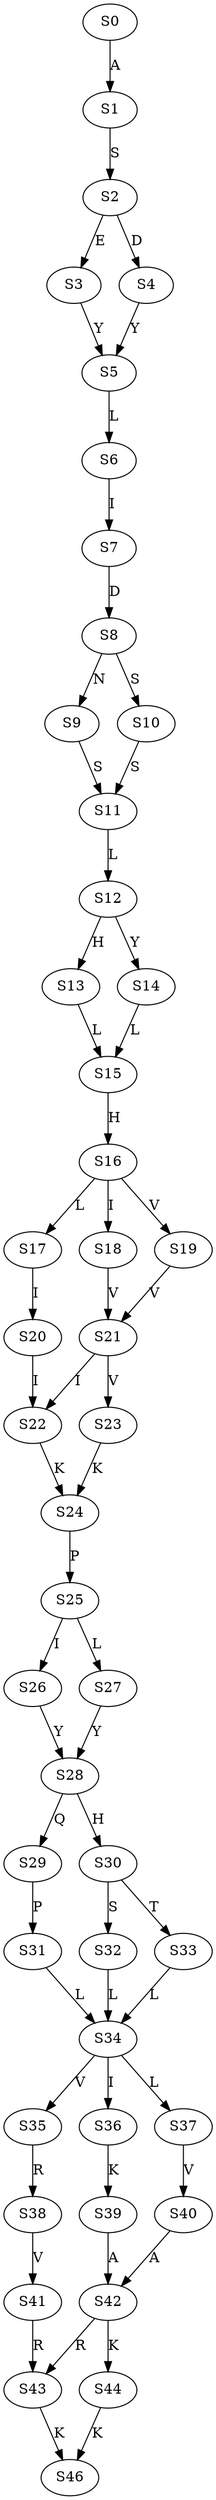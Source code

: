 strict digraph  {
	S0 -> S1 [ label = A ];
	S1 -> S2 [ label = S ];
	S2 -> S3 [ label = E ];
	S2 -> S4 [ label = D ];
	S3 -> S5 [ label = Y ];
	S4 -> S5 [ label = Y ];
	S5 -> S6 [ label = L ];
	S6 -> S7 [ label = I ];
	S7 -> S8 [ label = D ];
	S8 -> S9 [ label = N ];
	S8 -> S10 [ label = S ];
	S9 -> S11 [ label = S ];
	S10 -> S11 [ label = S ];
	S11 -> S12 [ label = L ];
	S12 -> S13 [ label = H ];
	S12 -> S14 [ label = Y ];
	S13 -> S15 [ label = L ];
	S14 -> S15 [ label = L ];
	S15 -> S16 [ label = H ];
	S16 -> S17 [ label = L ];
	S16 -> S18 [ label = I ];
	S16 -> S19 [ label = V ];
	S17 -> S20 [ label = I ];
	S18 -> S21 [ label = V ];
	S19 -> S21 [ label = V ];
	S20 -> S22 [ label = I ];
	S21 -> S23 [ label = V ];
	S21 -> S22 [ label = I ];
	S22 -> S24 [ label = K ];
	S23 -> S24 [ label = K ];
	S24 -> S25 [ label = P ];
	S25 -> S26 [ label = I ];
	S25 -> S27 [ label = L ];
	S26 -> S28 [ label = Y ];
	S27 -> S28 [ label = Y ];
	S28 -> S29 [ label = Q ];
	S28 -> S30 [ label = H ];
	S29 -> S31 [ label = P ];
	S30 -> S32 [ label = S ];
	S30 -> S33 [ label = T ];
	S31 -> S34 [ label = L ];
	S32 -> S34 [ label = L ];
	S33 -> S34 [ label = L ];
	S34 -> S35 [ label = V ];
	S34 -> S36 [ label = I ];
	S34 -> S37 [ label = L ];
	S35 -> S38 [ label = R ];
	S36 -> S39 [ label = K ];
	S37 -> S40 [ label = V ];
	S38 -> S41 [ label = V ];
	S39 -> S42 [ label = A ];
	S40 -> S42 [ label = A ];
	S41 -> S43 [ label = R ];
	S42 -> S44 [ label = K ];
	S42 -> S43 [ label = R ];
	S43 -> S46 [ label = K ];
	S44 -> S46 [ label = K ];
}

